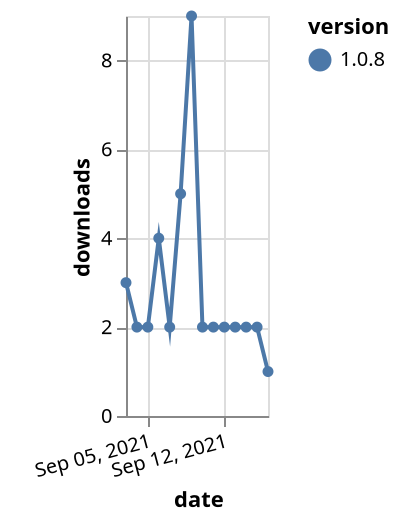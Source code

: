 {"$schema": "https://vega.github.io/schema/vega-lite/v5.json", "description": "A simple bar chart with embedded data.", "data": {"values": [{"date": "2021-09-03", "total": 2974, "delta": 3, "version": "1.0.8"}, {"date": "2021-09-04", "total": 2976, "delta": 2, "version": "1.0.8"}, {"date": "2021-09-05", "total": 2978, "delta": 2, "version": "1.0.8"}, {"date": "2021-09-06", "total": 2982, "delta": 4, "version": "1.0.8"}, {"date": "2021-09-07", "total": 2984, "delta": 2, "version": "1.0.8"}, {"date": "2021-09-08", "total": 2989, "delta": 5, "version": "1.0.8"}, {"date": "2021-09-09", "total": 2998, "delta": 9, "version": "1.0.8"}, {"date": "2021-09-10", "total": 3000, "delta": 2, "version": "1.0.8"}, {"date": "2021-09-11", "total": 3002, "delta": 2, "version": "1.0.8"}, {"date": "2021-09-12", "total": 3004, "delta": 2, "version": "1.0.8"}, {"date": "2021-09-13", "total": 3006, "delta": 2, "version": "1.0.8"}, {"date": "2021-09-14", "total": 3008, "delta": 2, "version": "1.0.8"}, {"date": "2021-09-15", "total": 3010, "delta": 2, "version": "1.0.8"}, {"date": "2021-09-16", "total": 3011, "delta": 1, "version": "1.0.8"}]}, "width": "container", "mark": {"type": "line", "point": {"filled": true}}, "encoding": {"x": {"field": "date", "type": "temporal", "timeUnit": "yearmonthdate", "title": "date", "axis": {"labelAngle": -15}}, "y": {"field": "delta", "type": "quantitative", "title": "downloads"}, "color": {"field": "version", "type": "nominal"}, "tooltip": {"field": "delta"}}}